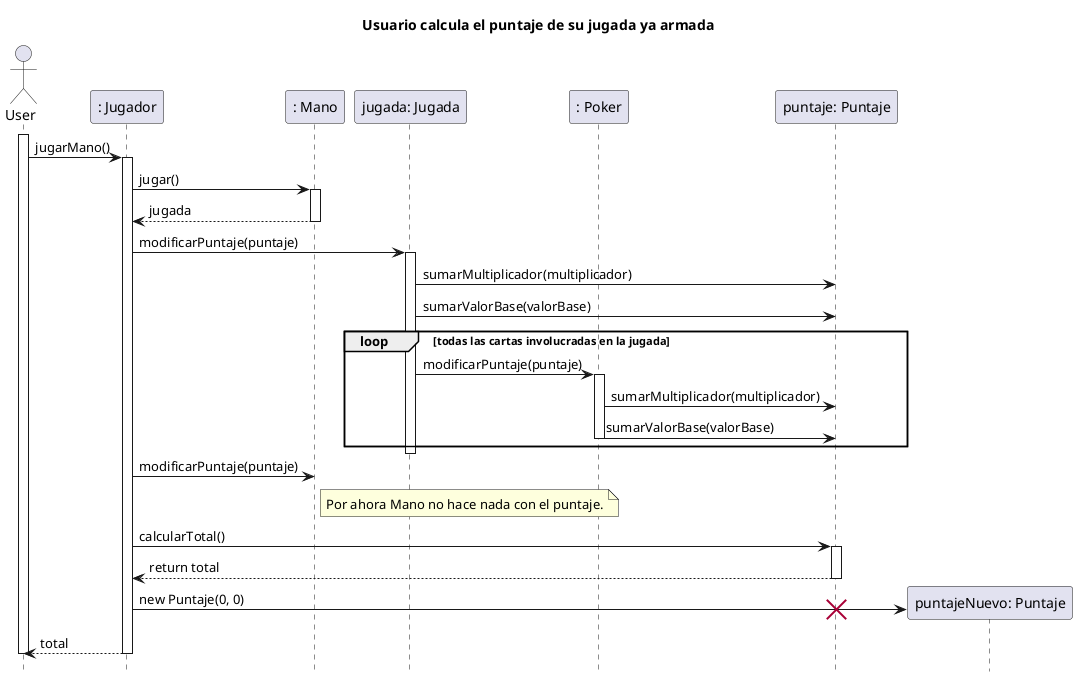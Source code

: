 @startuml

hide footbox
title Usuario calcula el puntaje de su jugada ya armada

actor "User" as user
participant Jugador as ": Jugador"
participant Mano as ": Mano"
participant Jugada as "jugada: Jugada"
participant Poker as ": Poker"
participant Puntaje as "puntaje: Puntaje"
participant PuntajeNuevo as "puntajeNuevo: Puntaje"

activate user

user -> Jugador: jugarMano()
activate Jugador

Jugador -> Mano: jugar()
activate Mano
Mano --> Jugador: jugada
deactivate Mano

Jugador -> Jugada: modificarPuntaje(puntaje)
activate Jugada
Jugada -> Puntaje: sumarMultiplicador(multiplicador)
Jugada -> Puntaje: sumarValorBase(valorBase)

loop todas las cartas involucradas en la jugada
Jugada -> Poker: modificarPuntaje(puntaje)
activate Poker
Poker -> Puntaje: sumarMultiplicador(multiplicador)
Poker -> Puntaje: sumarValorBase(valorBase)
deactivate Poker
end
deactivate Jugada

Jugador -> Mano: modificarPuntaje(puntaje)
note right of Mano
Por ahora Mano no hace nada con el puntaje.
end note

Jugador -> Puntaje: calcularTotal()
activate Puntaje
Puntaje --> Jugador: return total
deactivate Puntaje

create PuntajeNuevo
Jugador -> PuntajeNuevo: new Puntaje(0, 0)
destroy Puntaje

Jugador --> user: total
deactivate Jugador

deactivate user
@enduml

